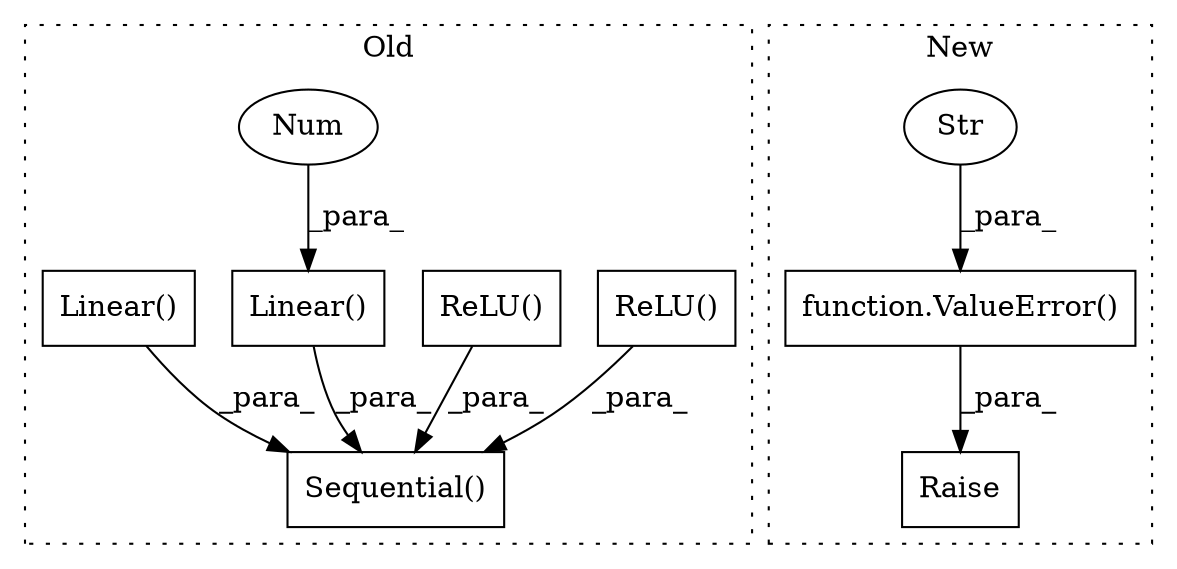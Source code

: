 digraph G {
subgraph cluster0 {
1 [label="ReLU()" a="75" s="1261,1273" l="8,1" shape="box"];
3 [label="Sequential()" a="75" s="1007,1318" l="27,11" shape="box"];
6 [label="ReLU()" a="75" s="1116,1128" l="8,1" shape="box"];
7 [label="Linear()" a="75" s="1288,1317" l="10,1" shape="box"];
8 [label="Num" a="76" s="1298" l="2" shape="ellipse"];
9 [label="Linear()" a="75" s="1060,1101" l="10,1" shape="box"];
label = "Old";
style="dotted";
}
subgraph cluster1 {
2 [label="function.ValueError()" a="75" s="1589,1643" l="11,1" shape="box"];
4 [label="Str" a="66" s="1600" l="43" shape="ellipse"];
5 [label="Raise" a="91" s="1583" l="6" shape="box"];
label = "New";
style="dotted";
}
1 -> 3 [label="_para_"];
2 -> 5 [label="_para_"];
4 -> 2 [label="_para_"];
6 -> 3 [label="_para_"];
7 -> 3 [label="_para_"];
8 -> 7 [label="_para_"];
9 -> 3 [label="_para_"];
}
